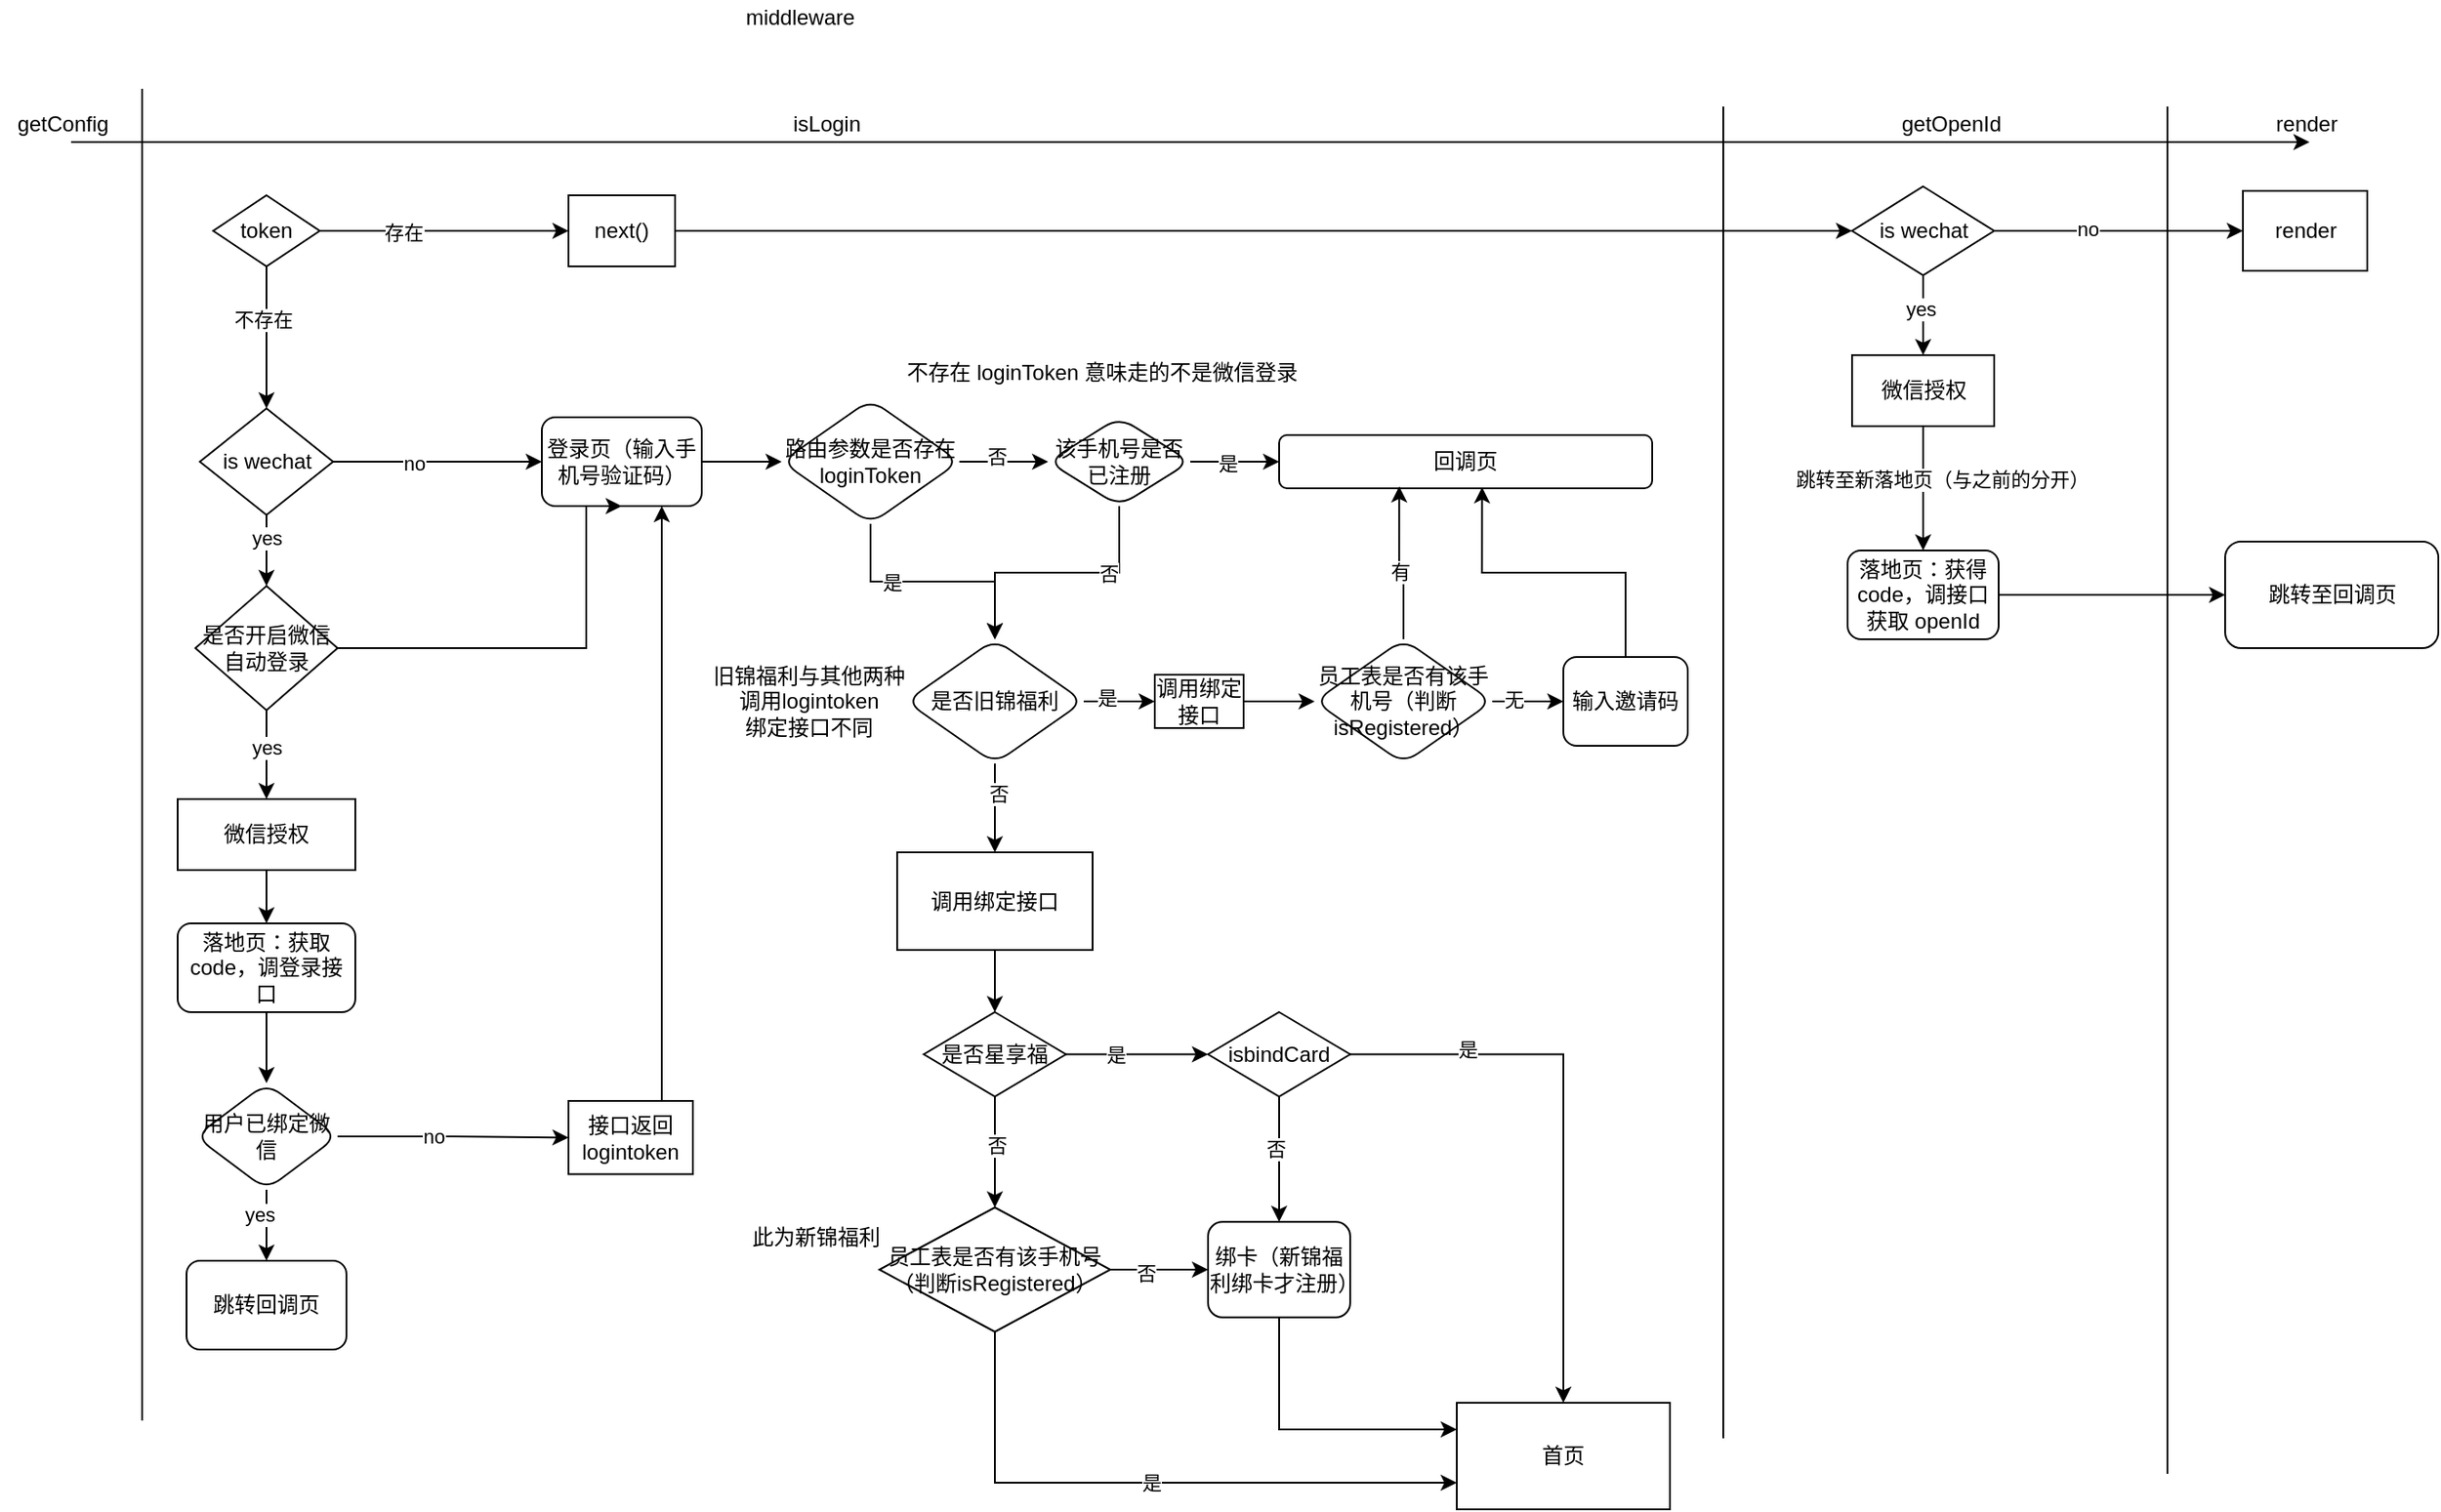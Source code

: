 <mxfile version="17.4.2" type="github">
  <diagram id="xlab_bYAX0tAt7UUZ--Z" name="Page-1">
    <mxGraphModel dx="1426" dy="1970" grid="1" gridSize="10" guides="1" tooltips="1" connect="1" arrows="1" fold="1" page="1" pageScale="1" pageWidth="827" pageHeight="1169" math="0" shadow="0">
      <root>
        <mxCell id="0" />
        <mxCell id="1" parent="0" />
        <mxCell id="5dIMuSYYJlPiqiMUfyQB-1" value="" style="endArrow=classic;html=1;rounded=0;" edge="1" parent="1">
          <mxGeometry width="50" height="50" relative="1" as="geometry">
            <mxPoint x="40" y="40" as="sourcePoint" />
            <mxPoint x="1300" y="40" as="targetPoint" />
          </mxGeometry>
        </mxCell>
        <mxCell id="5dIMuSYYJlPiqiMUfyQB-2" value="" style="endArrow=none;html=1;rounded=0;" edge="1" parent="1">
          <mxGeometry width="50" height="50" relative="1" as="geometry">
            <mxPoint x="80" y="760" as="sourcePoint" />
            <mxPoint x="80" y="10" as="targetPoint" />
          </mxGeometry>
        </mxCell>
        <mxCell id="5dIMuSYYJlPiqiMUfyQB-4" value="" style="endArrow=none;html=1;rounded=0;" edge="1" parent="1">
          <mxGeometry width="50" height="50" relative="1" as="geometry">
            <mxPoint x="970" y="770" as="sourcePoint" />
            <mxPoint x="970" y="20" as="targetPoint" />
          </mxGeometry>
        </mxCell>
        <mxCell id="5dIMuSYYJlPiqiMUfyQB-6" value="" style="endArrow=none;html=1;rounded=0;" edge="1" parent="1">
          <mxGeometry width="50" height="50" relative="1" as="geometry">
            <mxPoint x="1220" y="790" as="sourcePoint" />
            <mxPoint x="1220" y="20" as="targetPoint" />
          </mxGeometry>
        </mxCell>
        <mxCell id="5dIMuSYYJlPiqiMUfyQB-7" value="isLogin" style="text;html=1;align=center;verticalAlign=middle;resizable=0;points=[];autosize=1;strokeColor=none;fillColor=none;" vertex="1" parent="1">
          <mxGeometry x="440" y="20" width="50" height="20" as="geometry" />
        </mxCell>
        <mxCell id="5dIMuSYYJlPiqiMUfyQB-8" value="middleware" style="text;html=1;align=center;verticalAlign=middle;resizable=0;points=[];autosize=1;strokeColor=none;fillColor=none;" vertex="1" parent="1">
          <mxGeometry x="410" y="-40" width="80" height="20" as="geometry" />
        </mxCell>
        <mxCell id="5dIMuSYYJlPiqiMUfyQB-9" value="getConfig" style="text;html=1;align=center;verticalAlign=middle;resizable=0;points=[];autosize=1;strokeColor=none;fillColor=none;" vertex="1" parent="1">
          <mxGeometry y="20" width="70" height="20" as="geometry" />
        </mxCell>
        <mxCell id="5dIMuSYYJlPiqiMUfyQB-10" value="getOpenId" style="text;html=1;align=center;verticalAlign=middle;resizable=0;points=[];autosize=1;strokeColor=none;fillColor=none;" vertex="1" parent="1">
          <mxGeometry x="1062.5" y="20" width="70" height="20" as="geometry" />
        </mxCell>
        <mxCell id="5dIMuSYYJlPiqiMUfyQB-11" value="render" style="text;html=1;align=center;verticalAlign=middle;resizable=0;points=[];autosize=1;strokeColor=none;fillColor=none;" vertex="1" parent="1">
          <mxGeometry x="1272.5" y="20" width="50" height="20" as="geometry" />
        </mxCell>
        <mxCell id="5dIMuSYYJlPiqiMUfyQB-14" value="" style="edgeStyle=orthogonalEdgeStyle;rounded=0;orthogonalLoop=1;jettySize=auto;html=1;" edge="1" parent="1" source="5dIMuSYYJlPiqiMUfyQB-12" target="5dIMuSYYJlPiqiMUfyQB-13">
          <mxGeometry relative="1" as="geometry" />
        </mxCell>
        <mxCell id="5dIMuSYYJlPiqiMUfyQB-15" value="存在" style="edgeLabel;html=1;align=center;verticalAlign=middle;resizable=0;points=[];" vertex="1" connectable="0" parent="5dIMuSYYJlPiqiMUfyQB-14">
          <mxGeometry x="-0.329" y="-1" relative="1" as="geometry">
            <mxPoint as="offset" />
          </mxGeometry>
        </mxCell>
        <mxCell id="5dIMuSYYJlPiqiMUfyQB-29" value="" style="edgeStyle=orthogonalEdgeStyle;rounded=0;orthogonalLoop=1;jettySize=auto;html=1;" edge="1" parent="1" source="5dIMuSYYJlPiqiMUfyQB-12" target="5dIMuSYYJlPiqiMUfyQB-28">
          <mxGeometry relative="1" as="geometry" />
        </mxCell>
        <mxCell id="5dIMuSYYJlPiqiMUfyQB-30" value="不存在" style="edgeLabel;html=1;align=center;verticalAlign=middle;resizable=0;points=[];" vertex="1" connectable="0" parent="5dIMuSYYJlPiqiMUfyQB-29">
          <mxGeometry x="-0.263" y="-2" relative="1" as="geometry">
            <mxPoint as="offset" />
          </mxGeometry>
        </mxCell>
        <mxCell id="5dIMuSYYJlPiqiMUfyQB-12" value="token" style="rhombus;whiteSpace=wrap;html=1;" vertex="1" parent="1">
          <mxGeometry x="120" y="70" width="60" height="40" as="geometry" />
        </mxCell>
        <mxCell id="5dIMuSYYJlPiqiMUfyQB-20" style="edgeStyle=orthogonalEdgeStyle;rounded=0;orthogonalLoop=1;jettySize=auto;html=1;" edge="1" parent="1" source="5dIMuSYYJlPiqiMUfyQB-13" target="5dIMuSYYJlPiqiMUfyQB-16">
          <mxGeometry relative="1" as="geometry" />
        </mxCell>
        <mxCell id="5dIMuSYYJlPiqiMUfyQB-13" value="next()" style="whiteSpace=wrap;html=1;" vertex="1" parent="1">
          <mxGeometry x="320" y="70" width="60" height="40" as="geometry" />
        </mxCell>
        <mxCell id="5dIMuSYYJlPiqiMUfyQB-18" value="" style="edgeStyle=orthogonalEdgeStyle;rounded=0;orthogonalLoop=1;jettySize=auto;html=1;" edge="1" parent="1" source="5dIMuSYYJlPiqiMUfyQB-16" target="5dIMuSYYJlPiqiMUfyQB-17">
          <mxGeometry relative="1" as="geometry" />
        </mxCell>
        <mxCell id="5dIMuSYYJlPiqiMUfyQB-19" value="no" style="edgeLabel;html=1;align=center;verticalAlign=middle;resizable=0;points=[];" vertex="1" connectable="0" parent="5dIMuSYYJlPiqiMUfyQB-18">
          <mxGeometry x="-0.249" y="1" relative="1" as="geometry">
            <mxPoint as="offset" />
          </mxGeometry>
        </mxCell>
        <mxCell id="5dIMuSYYJlPiqiMUfyQB-22" value="" style="edgeStyle=orthogonalEdgeStyle;rounded=0;orthogonalLoop=1;jettySize=auto;html=1;" edge="1" parent="1" source="5dIMuSYYJlPiqiMUfyQB-16" target="5dIMuSYYJlPiqiMUfyQB-21">
          <mxGeometry relative="1" as="geometry" />
        </mxCell>
        <mxCell id="5dIMuSYYJlPiqiMUfyQB-23" value="yes" style="edgeLabel;html=1;align=center;verticalAlign=middle;resizable=0;points=[];" vertex="1" connectable="0" parent="5dIMuSYYJlPiqiMUfyQB-22">
          <mxGeometry x="-0.156" y="-2" relative="1" as="geometry">
            <mxPoint as="offset" />
          </mxGeometry>
        </mxCell>
        <mxCell id="5dIMuSYYJlPiqiMUfyQB-16" value="is wechat" style="rhombus;whiteSpace=wrap;html=1;" vertex="1" parent="1">
          <mxGeometry x="1042.5" y="65" width="80" height="50" as="geometry" />
        </mxCell>
        <mxCell id="5dIMuSYYJlPiqiMUfyQB-17" value="render" style="whiteSpace=wrap;html=1;" vertex="1" parent="1">
          <mxGeometry x="1262.5" y="67.5" width="70" height="45" as="geometry" />
        </mxCell>
        <mxCell id="5dIMuSYYJlPiqiMUfyQB-25" value="" style="edgeStyle=orthogonalEdgeStyle;rounded=0;orthogonalLoop=1;jettySize=auto;html=1;" edge="1" parent="1" source="5dIMuSYYJlPiqiMUfyQB-21" target="5dIMuSYYJlPiqiMUfyQB-24">
          <mxGeometry relative="1" as="geometry" />
        </mxCell>
        <mxCell id="5dIMuSYYJlPiqiMUfyQB-27" value="跳转至新落地页（与之前的分开）" style="edgeLabel;html=1;align=center;verticalAlign=middle;resizable=0;points=[];" vertex="1" connectable="0" parent="5dIMuSYYJlPiqiMUfyQB-25">
          <mxGeometry x="-0.139" y="-1" relative="1" as="geometry">
            <mxPoint x="11" as="offset" />
          </mxGeometry>
        </mxCell>
        <mxCell id="5dIMuSYYJlPiqiMUfyQB-21" value="微信授权" style="rounded=0;whiteSpace=wrap;html=1;" vertex="1" parent="1">
          <mxGeometry x="1042.5" y="160" width="80" height="40" as="geometry" />
        </mxCell>
        <mxCell id="5dIMuSYYJlPiqiMUfyQB-42" value="" style="edgeStyle=orthogonalEdgeStyle;rounded=0;orthogonalLoop=1;jettySize=auto;html=1;" edge="1" parent="1" source="5dIMuSYYJlPiqiMUfyQB-24" target="5dIMuSYYJlPiqiMUfyQB-41">
          <mxGeometry relative="1" as="geometry" />
        </mxCell>
        <mxCell id="5dIMuSYYJlPiqiMUfyQB-24" value="落地页：获得 code，调接口获取 openId" style="rounded=1;whiteSpace=wrap;html=1;" vertex="1" parent="1">
          <mxGeometry x="1040" y="270" width="85" height="50" as="geometry" />
        </mxCell>
        <mxCell id="5dIMuSYYJlPiqiMUfyQB-32" value="" style="edgeStyle=orthogonalEdgeStyle;rounded=0;orthogonalLoop=1;jettySize=auto;html=1;" edge="1" parent="1" source="5dIMuSYYJlPiqiMUfyQB-28" target="5dIMuSYYJlPiqiMUfyQB-31">
          <mxGeometry relative="1" as="geometry" />
        </mxCell>
        <mxCell id="5dIMuSYYJlPiqiMUfyQB-33" value="no" style="edgeLabel;html=1;align=center;verticalAlign=middle;resizable=0;points=[];" vertex="1" connectable="0" parent="5dIMuSYYJlPiqiMUfyQB-32">
          <mxGeometry x="-0.23" y="-1" relative="1" as="geometry">
            <mxPoint as="offset" />
          </mxGeometry>
        </mxCell>
        <mxCell id="5dIMuSYYJlPiqiMUfyQB-35" value="" style="edgeStyle=orthogonalEdgeStyle;rounded=0;orthogonalLoop=1;jettySize=auto;html=1;" edge="1" parent="1" source="5dIMuSYYJlPiqiMUfyQB-28" target="5dIMuSYYJlPiqiMUfyQB-34">
          <mxGeometry relative="1" as="geometry" />
        </mxCell>
        <mxCell id="5dIMuSYYJlPiqiMUfyQB-36" value="yes" style="edgeLabel;html=1;align=center;verticalAlign=middle;resizable=0;points=[];" vertex="1" connectable="0" parent="5dIMuSYYJlPiqiMUfyQB-35">
          <mxGeometry x="-0.341" relative="1" as="geometry">
            <mxPoint as="offset" />
          </mxGeometry>
        </mxCell>
        <mxCell id="5dIMuSYYJlPiqiMUfyQB-28" value="is wechat" style="rhombus;whiteSpace=wrap;html=1;" vertex="1" parent="1">
          <mxGeometry x="112.5" y="190" width="75" height="60" as="geometry" />
        </mxCell>
        <mxCell id="5dIMuSYYJlPiqiMUfyQB-58" value="" style="edgeStyle=orthogonalEdgeStyle;rounded=0;orthogonalLoop=1;jettySize=auto;html=1;" edge="1" parent="1" source="5dIMuSYYJlPiqiMUfyQB-31" target="5dIMuSYYJlPiqiMUfyQB-57">
          <mxGeometry relative="1" as="geometry" />
        </mxCell>
        <mxCell id="5dIMuSYYJlPiqiMUfyQB-31" value="登录页（输入手机号验证码）" style="whiteSpace=wrap;html=1;rounded=1;" vertex="1" parent="1">
          <mxGeometry x="305" y="195" width="90" height="50" as="geometry" />
        </mxCell>
        <mxCell id="5dIMuSYYJlPiqiMUfyQB-40" style="edgeStyle=orthogonalEdgeStyle;rounded=0;orthogonalLoop=1;jettySize=auto;html=1;exitX=1;exitY=0.5;exitDx=0;exitDy=0;entryX=0.5;entryY=1;entryDx=0;entryDy=0;" edge="1" parent="1" source="5dIMuSYYJlPiqiMUfyQB-34" target="5dIMuSYYJlPiqiMUfyQB-31">
          <mxGeometry relative="1" as="geometry">
            <Array as="points">
              <mxPoint x="330" y="325" />
              <mxPoint x="330" y="245" />
            </Array>
          </mxGeometry>
        </mxCell>
        <mxCell id="5dIMuSYYJlPiqiMUfyQB-45" value="" style="edgeStyle=orthogonalEdgeStyle;rounded=0;orthogonalLoop=1;jettySize=auto;html=1;" edge="1" parent="1" source="5dIMuSYYJlPiqiMUfyQB-34" target="5dIMuSYYJlPiqiMUfyQB-44">
          <mxGeometry relative="1" as="geometry" />
        </mxCell>
        <mxCell id="5dIMuSYYJlPiqiMUfyQB-46" value="yes" style="edgeLabel;html=1;align=center;verticalAlign=middle;resizable=0;points=[];" vertex="1" connectable="0" parent="5dIMuSYYJlPiqiMUfyQB-45">
          <mxGeometry x="-0.162" relative="1" as="geometry">
            <mxPoint as="offset" />
          </mxGeometry>
        </mxCell>
        <mxCell id="5dIMuSYYJlPiqiMUfyQB-34" value="是否开启微信自动登录" style="rhombus;whiteSpace=wrap;html=1;" vertex="1" parent="1">
          <mxGeometry x="110" y="290" width="80" height="70" as="geometry" />
        </mxCell>
        <mxCell id="5dIMuSYYJlPiqiMUfyQB-41" value="跳转至回调页" style="whiteSpace=wrap;html=1;rounded=1;" vertex="1" parent="1">
          <mxGeometry x="1252.5" y="265" width="120" height="60" as="geometry" />
        </mxCell>
        <mxCell id="5dIMuSYYJlPiqiMUfyQB-48" value="" style="edgeStyle=orthogonalEdgeStyle;rounded=0;orthogonalLoop=1;jettySize=auto;html=1;" edge="1" parent="1" source="5dIMuSYYJlPiqiMUfyQB-44" target="5dIMuSYYJlPiqiMUfyQB-47">
          <mxGeometry relative="1" as="geometry" />
        </mxCell>
        <mxCell id="5dIMuSYYJlPiqiMUfyQB-44" value="微信授权" style="whiteSpace=wrap;html=1;" vertex="1" parent="1">
          <mxGeometry x="100" y="410" width="100" height="40" as="geometry" />
        </mxCell>
        <mxCell id="5dIMuSYYJlPiqiMUfyQB-52" value="" style="edgeStyle=orthogonalEdgeStyle;rounded=0;orthogonalLoop=1;jettySize=auto;html=1;" edge="1" parent="1" source="5dIMuSYYJlPiqiMUfyQB-47" target="5dIMuSYYJlPiqiMUfyQB-51">
          <mxGeometry relative="1" as="geometry" />
        </mxCell>
        <mxCell id="5dIMuSYYJlPiqiMUfyQB-47" value="落地页：获取 code，调登录接口" style="rounded=1;whiteSpace=wrap;html=1;" vertex="1" parent="1">
          <mxGeometry x="100" y="480" width="100" height="50" as="geometry" />
        </mxCell>
        <mxCell id="5dIMuSYYJlPiqiMUfyQB-55" value="" style="edgeStyle=orthogonalEdgeStyle;rounded=0;orthogonalLoop=1;jettySize=auto;html=1;" edge="1" parent="1" source="5dIMuSYYJlPiqiMUfyQB-51" target="5dIMuSYYJlPiqiMUfyQB-54">
          <mxGeometry relative="1" as="geometry" />
        </mxCell>
        <mxCell id="5dIMuSYYJlPiqiMUfyQB-56" value="no" style="edgeLabel;html=1;align=center;verticalAlign=middle;resizable=0;points=[];" vertex="1" connectable="0" parent="5dIMuSYYJlPiqiMUfyQB-55">
          <mxGeometry x="-0.17" relative="1" as="geometry">
            <mxPoint as="offset" />
          </mxGeometry>
        </mxCell>
        <mxCell id="5dIMuSYYJlPiqiMUfyQB-63" value="" style="edgeStyle=orthogonalEdgeStyle;rounded=0;orthogonalLoop=1;jettySize=auto;html=1;" edge="1" parent="1" source="5dIMuSYYJlPiqiMUfyQB-51" target="5dIMuSYYJlPiqiMUfyQB-62">
          <mxGeometry relative="1" as="geometry" />
        </mxCell>
        <mxCell id="5dIMuSYYJlPiqiMUfyQB-64" value="yes" style="edgeLabel;html=1;align=center;verticalAlign=middle;resizable=0;points=[];" vertex="1" connectable="0" parent="5dIMuSYYJlPiqiMUfyQB-63">
          <mxGeometry x="-0.304" y="-4" relative="1" as="geometry">
            <mxPoint as="offset" />
          </mxGeometry>
        </mxCell>
        <mxCell id="5dIMuSYYJlPiqiMUfyQB-51" value="用户已绑定微信" style="rhombus;whiteSpace=wrap;html=1;rounded=1;" vertex="1" parent="1">
          <mxGeometry x="110" y="570" width="80" height="60" as="geometry" />
        </mxCell>
        <mxCell id="5dIMuSYYJlPiqiMUfyQB-67" style="edgeStyle=orthogonalEdgeStyle;rounded=0;orthogonalLoop=1;jettySize=auto;html=1;exitX=0.75;exitY=0;exitDx=0;exitDy=0;entryX=0.75;entryY=1;entryDx=0;entryDy=0;" edge="1" parent="1" source="5dIMuSYYJlPiqiMUfyQB-54" target="5dIMuSYYJlPiqiMUfyQB-31">
          <mxGeometry relative="1" as="geometry" />
        </mxCell>
        <mxCell id="5dIMuSYYJlPiqiMUfyQB-54" value="接口返回 logintoken" style="whiteSpace=wrap;html=1;rounded=0;" vertex="1" parent="1">
          <mxGeometry x="320" y="580" width="70" height="41.25" as="geometry" />
        </mxCell>
        <mxCell id="5dIMuSYYJlPiqiMUfyQB-70" value="" style="edgeStyle=orthogonalEdgeStyle;rounded=0;orthogonalLoop=1;jettySize=auto;html=1;" edge="1" parent="1" source="5dIMuSYYJlPiqiMUfyQB-57" target="5dIMuSYYJlPiqiMUfyQB-69">
          <mxGeometry relative="1" as="geometry" />
        </mxCell>
        <mxCell id="5dIMuSYYJlPiqiMUfyQB-71" value="否" style="edgeLabel;html=1;align=center;verticalAlign=middle;resizable=0;points=[];" vertex="1" connectable="0" parent="5dIMuSYYJlPiqiMUfyQB-70">
          <mxGeometry x="-0.185" y="3" relative="1" as="geometry">
            <mxPoint as="offset" />
          </mxGeometry>
        </mxCell>
        <mxCell id="5dIMuSYYJlPiqiMUfyQB-77" value="" style="edgeStyle=orthogonalEdgeStyle;rounded=0;orthogonalLoop=1;jettySize=auto;html=1;" edge="1" parent="1" source="5dIMuSYYJlPiqiMUfyQB-57" target="5dIMuSYYJlPiqiMUfyQB-76">
          <mxGeometry relative="1" as="geometry" />
        </mxCell>
        <mxCell id="5dIMuSYYJlPiqiMUfyQB-80" value="是" style="edgeLabel;html=1;align=center;verticalAlign=middle;resizable=0;points=[];" vertex="1" connectable="0" parent="5dIMuSYYJlPiqiMUfyQB-77">
          <mxGeometry x="-0.344" relative="1" as="geometry">
            <mxPoint as="offset" />
          </mxGeometry>
        </mxCell>
        <mxCell id="5dIMuSYYJlPiqiMUfyQB-57" value="路由参数是否存在 loginToken" style="rhombus;whiteSpace=wrap;html=1;rounded=1;" vertex="1" parent="1">
          <mxGeometry x="440" y="185" width="100" height="70" as="geometry" />
        </mxCell>
        <mxCell id="5dIMuSYYJlPiqiMUfyQB-62" value="&lt;span&gt;跳转回调页&lt;/span&gt;" style="rounded=1;whiteSpace=wrap;html=1;" vertex="1" parent="1">
          <mxGeometry x="105" y="670" width="90" height="50" as="geometry" />
        </mxCell>
        <mxCell id="5dIMuSYYJlPiqiMUfyQB-74" value="" style="edgeStyle=orthogonalEdgeStyle;rounded=0;orthogonalLoop=1;jettySize=auto;html=1;" edge="1" parent="1" source="5dIMuSYYJlPiqiMUfyQB-69" target="5dIMuSYYJlPiqiMUfyQB-73">
          <mxGeometry relative="1" as="geometry" />
        </mxCell>
        <mxCell id="5dIMuSYYJlPiqiMUfyQB-75" value="是" style="edgeLabel;html=1;align=center;verticalAlign=middle;resizable=0;points=[];" vertex="1" connectable="0" parent="5dIMuSYYJlPiqiMUfyQB-74">
          <mxGeometry x="-0.164" y="-1" relative="1" as="geometry">
            <mxPoint as="offset" />
          </mxGeometry>
        </mxCell>
        <mxCell id="5dIMuSYYJlPiqiMUfyQB-78" value="" style="edgeStyle=orthogonalEdgeStyle;rounded=0;orthogonalLoop=1;jettySize=auto;html=1;" edge="1" parent="1" source="5dIMuSYYJlPiqiMUfyQB-69" target="5dIMuSYYJlPiqiMUfyQB-76">
          <mxGeometry relative="1" as="geometry" />
        </mxCell>
        <mxCell id="5dIMuSYYJlPiqiMUfyQB-79" value="否" style="edgeLabel;html=1;align=center;verticalAlign=middle;resizable=0;points=[];" vertex="1" connectable="0" parent="5dIMuSYYJlPiqiMUfyQB-78">
          <mxGeometry x="-0.398" relative="1" as="geometry">
            <mxPoint as="offset" />
          </mxGeometry>
        </mxCell>
        <mxCell id="5dIMuSYYJlPiqiMUfyQB-69" value="该手机号是否已注册" style="rhombus;whiteSpace=wrap;html=1;rounded=1;" vertex="1" parent="1">
          <mxGeometry x="590" y="195" width="80" height="50" as="geometry" />
        </mxCell>
        <mxCell id="5dIMuSYYJlPiqiMUfyQB-72" value="不存在 loginToken 意味走的不是微信登录" style="text;html=1;align=center;verticalAlign=middle;resizable=0;points=[];autosize=1;strokeColor=none;fillColor=none;" vertex="1" parent="1">
          <mxGeometry x="500" y="160" width="240" height="20" as="geometry" />
        </mxCell>
        <mxCell id="5dIMuSYYJlPiqiMUfyQB-73" value="回调页" style="whiteSpace=wrap;html=1;rounded=1;" vertex="1" parent="1">
          <mxGeometry x="720" y="205" width="210" height="30" as="geometry" />
        </mxCell>
        <mxCell id="5dIMuSYYJlPiqiMUfyQB-92" value="" style="edgeStyle=orthogonalEdgeStyle;rounded=0;orthogonalLoop=1;jettySize=auto;html=1;" edge="1" parent="1" source="5dIMuSYYJlPiqiMUfyQB-76" target="5dIMuSYYJlPiqiMUfyQB-91">
          <mxGeometry relative="1" as="geometry" />
        </mxCell>
        <mxCell id="5dIMuSYYJlPiqiMUfyQB-98" value="否" style="edgeLabel;html=1;align=center;verticalAlign=middle;resizable=0;points=[];" vertex="1" connectable="0" parent="5dIMuSYYJlPiqiMUfyQB-92">
          <mxGeometry x="-0.335" y="2" relative="1" as="geometry">
            <mxPoint as="offset" />
          </mxGeometry>
        </mxCell>
        <mxCell id="5dIMuSYYJlPiqiMUfyQB-94" value="" style="edgeStyle=orthogonalEdgeStyle;rounded=0;orthogonalLoop=1;jettySize=auto;html=1;" edge="1" parent="1" source="5dIMuSYYJlPiqiMUfyQB-76" target="5dIMuSYYJlPiqiMUfyQB-93">
          <mxGeometry relative="1" as="geometry" />
        </mxCell>
        <mxCell id="5dIMuSYYJlPiqiMUfyQB-96" value="是" style="edgeLabel;html=1;align=center;verticalAlign=middle;resizable=0;points=[];" vertex="1" connectable="0" parent="5dIMuSYYJlPiqiMUfyQB-94">
          <mxGeometry x="-0.345" y="2" relative="1" as="geometry">
            <mxPoint as="offset" />
          </mxGeometry>
        </mxCell>
        <mxCell id="5dIMuSYYJlPiqiMUfyQB-76" value="是否旧锦福利" style="rhombus;whiteSpace=wrap;html=1;rounded=1;" vertex="1" parent="1">
          <mxGeometry x="510" y="320" width="100" height="70" as="geometry" />
        </mxCell>
        <mxCell id="5dIMuSYYJlPiqiMUfyQB-83" value="" style="edgeStyle=orthogonalEdgeStyle;rounded=0;orthogonalLoop=1;jettySize=auto;html=1;entryX=0.322;entryY=0.964;entryDx=0;entryDy=0;entryPerimeter=0;" edge="1" parent="1" source="5dIMuSYYJlPiqiMUfyQB-81" target="5dIMuSYYJlPiqiMUfyQB-73">
          <mxGeometry relative="1" as="geometry">
            <mxPoint x="790" y="240" as="targetPoint" />
          </mxGeometry>
        </mxCell>
        <mxCell id="5dIMuSYYJlPiqiMUfyQB-84" value="有" style="edgeLabel;html=1;align=center;verticalAlign=middle;resizable=0;points=[];" vertex="1" connectable="0" parent="5dIMuSYYJlPiqiMUfyQB-83">
          <mxGeometry x="-0.129" y="2" relative="1" as="geometry">
            <mxPoint as="offset" />
          </mxGeometry>
        </mxCell>
        <mxCell id="5dIMuSYYJlPiqiMUfyQB-86" value="" style="edgeStyle=orthogonalEdgeStyle;rounded=0;orthogonalLoop=1;jettySize=auto;html=1;" edge="1" parent="1" source="5dIMuSYYJlPiqiMUfyQB-81" target="5dIMuSYYJlPiqiMUfyQB-85">
          <mxGeometry relative="1" as="geometry" />
        </mxCell>
        <mxCell id="5dIMuSYYJlPiqiMUfyQB-88" value="无" style="edgeLabel;html=1;align=center;verticalAlign=middle;resizable=0;points=[];" vertex="1" connectable="0" parent="5dIMuSYYJlPiqiMUfyQB-86">
          <mxGeometry x="-0.417" y="1" relative="1" as="geometry">
            <mxPoint as="offset" />
          </mxGeometry>
        </mxCell>
        <mxCell id="5dIMuSYYJlPiqiMUfyQB-81" value="员工表是否有该手机号（判断isRegistered）" style="rhombus;whiteSpace=wrap;html=1;rounded=1;" vertex="1" parent="1">
          <mxGeometry x="740" y="320" width="100" height="70" as="geometry" />
        </mxCell>
        <mxCell id="5dIMuSYYJlPiqiMUfyQB-87" style="edgeStyle=orthogonalEdgeStyle;rounded=0;orthogonalLoop=1;jettySize=auto;html=1;entryX=0.544;entryY=0.978;entryDx=0;entryDy=0;entryPerimeter=0;" edge="1" parent="1" source="5dIMuSYYJlPiqiMUfyQB-85" target="5dIMuSYYJlPiqiMUfyQB-73">
          <mxGeometry relative="1" as="geometry">
            <mxPoint x="862" y="250" as="targetPoint" />
          </mxGeometry>
        </mxCell>
        <mxCell id="5dIMuSYYJlPiqiMUfyQB-85" value="输入邀请码" style="whiteSpace=wrap;html=1;rounded=1;" vertex="1" parent="1">
          <mxGeometry x="880" y="330" width="70" height="50" as="geometry" />
        </mxCell>
        <mxCell id="5dIMuSYYJlPiqiMUfyQB-90" value="旧锦福利与其他两种&lt;br&gt;调用logintoken &lt;br&gt;绑定接口不同" style="text;html=1;align=center;verticalAlign=middle;resizable=0;points=[];autosize=1;strokeColor=none;fillColor=none;" vertex="1" parent="1">
          <mxGeometry x="395" y="330" width="120" height="50" as="geometry" />
        </mxCell>
        <mxCell id="5dIMuSYYJlPiqiMUfyQB-100" value="" style="edgeStyle=orthogonalEdgeStyle;rounded=0;orthogonalLoop=1;jettySize=auto;html=1;" edge="1" parent="1" source="5dIMuSYYJlPiqiMUfyQB-91" target="5dIMuSYYJlPiqiMUfyQB-99">
          <mxGeometry relative="1" as="geometry" />
        </mxCell>
        <mxCell id="5dIMuSYYJlPiqiMUfyQB-91" value="&lt;span&gt;调用绑定接口&lt;/span&gt;" style="whiteSpace=wrap;html=1;rounded=0;" vertex="1" parent="1">
          <mxGeometry x="505" y="440" width="110" height="55" as="geometry" />
        </mxCell>
        <mxCell id="5dIMuSYYJlPiqiMUfyQB-97" value="" style="edgeStyle=orthogonalEdgeStyle;rounded=0;orthogonalLoop=1;jettySize=auto;html=1;" edge="1" parent="1" source="5dIMuSYYJlPiqiMUfyQB-93" target="5dIMuSYYJlPiqiMUfyQB-81">
          <mxGeometry relative="1" as="geometry" />
        </mxCell>
        <mxCell id="5dIMuSYYJlPiqiMUfyQB-93" value="调用绑定接口" style="whiteSpace=wrap;html=1;rounded=0;" vertex="1" parent="1">
          <mxGeometry x="650" y="340" width="50" height="30" as="geometry" />
        </mxCell>
        <mxCell id="5dIMuSYYJlPiqiMUfyQB-102" value="" style="edgeStyle=orthogonalEdgeStyle;rounded=0;orthogonalLoop=1;jettySize=auto;html=1;" edge="1" parent="1" source="5dIMuSYYJlPiqiMUfyQB-99" target="5dIMuSYYJlPiqiMUfyQB-101">
          <mxGeometry relative="1" as="geometry" />
        </mxCell>
        <mxCell id="5dIMuSYYJlPiqiMUfyQB-118" value="是" style="edgeLabel;html=1;align=center;verticalAlign=middle;resizable=0;points=[];" vertex="1" connectable="0" parent="5dIMuSYYJlPiqiMUfyQB-102">
          <mxGeometry x="-0.309" relative="1" as="geometry">
            <mxPoint as="offset" />
          </mxGeometry>
        </mxCell>
        <mxCell id="5dIMuSYYJlPiqiMUfyQB-109" value="" style="edgeStyle=orthogonalEdgeStyle;rounded=0;orthogonalLoop=1;jettySize=auto;html=1;" edge="1" parent="1" source="5dIMuSYYJlPiqiMUfyQB-99" target="5dIMuSYYJlPiqiMUfyQB-108">
          <mxGeometry relative="1" as="geometry" />
        </mxCell>
        <mxCell id="5dIMuSYYJlPiqiMUfyQB-119" value="否" style="edgeLabel;html=1;align=center;verticalAlign=middle;resizable=0;points=[];" vertex="1" connectable="0" parent="5dIMuSYYJlPiqiMUfyQB-109">
          <mxGeometry x="-0.126" y="1" relative="1" as="geometry">
            <mxPoint as="offset" />
          </mxGeometry>
        </mxCell>
        <mxCell id="5dIMuSYYJlPiqiMUfyQB-99" value="是否星享福" style="rhombus;whiteSpace=wrap;html=1;rounded=0;" vertex="1" parent="1">
          <mxGeometry x="520" y="530" width="80" height="47.5" as="geometry" />
        </mxCell>
        <mxCell id="5dIMuSYYJlPiqiMUfyQB-104" value="" style="edgeStyle=orthogonalEdgeStyle;rounded=0;orthogonalLoop=1;jettySize=auto;html=1;" edge="1" parent="1" source="5dIMuSYYJlPiqiMUfyQB-101" target="5dIMuSYYJlPiqiMUfyQB-103">
          <mxGeometry relative="1" as="geometry" />
        </mxCell>
        <mxCell id="5dIMuSYYJlPiqiMUfyQB-105" value="否" style="edgeLabel;html=1;align=center;verticalAlign=middle;resizable=0;points=[];" vertex="1" connectable="0" parent="5dIMuSYYJlPiqiMUfyQB-104">
          <mxGeometry x="-0.176" y="-2" relative="1" as="geometry">
            <mxPoint as="offset" />
          </mxGeometry>
        </mxCell>
        <mxCell id="5dIMuSYYJlPiqiMUfyQB-116" value="" style="edgeStyle=orthogonalEdgeStyle;rounded=0;orthogonalLoop=1;jettySize=auto;html=1;" edge="1" parent="1" source="5dIMuSYYJlPiqiMUfyQB-101" target="5dIMuSYYJlPiqiMUfyQB-115">
          <mxGeometry relative="1" as="geometry" />
        </mxCell>
        <mxCell id="5dIMuSYYJlPiqiMUfyQB-117" value="是" style="edgeLabel;html=1;align=center;verticalAlign=middle;resizable=0;points=[];" vertex="1" connectable="0" parent="5dIMuSYYJlPiqiMUfyQB-116">
          <mxGeometry x="-0.584" y="3" relative="1" as="geometry">
            <mxPoint as="offset" />
          </mxGeometry>
        </mxCell>
        <mxCell id="5dIMuSYYJlPiqiMUfyQB-101" value="isbindCard" style="rhombus;whiteSpace=wrap;html=1;rounded=0;" vertex="1" parent="1">
          <mxGeometry x="680" y="530" width="80" height="47.5" as="geometry" />
        </mxCell>
        <mxCell id="5dIMuSYYJlPiqiMUfyQB-122" style="edgeStyle=orthogonalEdgeStyle;rounded=0;orthogonalLoop=1;jettySize=auto;html=1;exitX=0.5;exitY=1;exitDx=0;exitDy=0;entryX=0;entryY=0.25;entryDx=0;entryDy=0;" edge="1" parent="1" source="5dIMuSYYJlPiqiMUfyQB-103" target="5dIMuSYYJlPiqiMUfyQB-115">
          <mxGeometry relative="1" as="geometry" />
        </mxCell>
        <mxCell id="5dIMuSYYJlPiqiMUfyQB-103" value="绑卡（新锦福利绑卡才注册）" style="rounded=1;whiteSpace=wrap;html=1;" vertex="1" parent="1">
          <mxGeometry x="680" y="648.12" width="80" height="53.75" as="geometry" />
        </mxCell>
        <mxCell id="5dIMuSYYJlPiqiMUfyQB-111" value="" style="edgeStyle=orthogonalEdgeStyle;rounded=0;orthogonalLoop=1;jettySize=auto;html=1;" edge="1" parent="1" source="5dIMuSYYJlPiqiMUfyQB-108" target="5dIMuSYYJlPiqiMUfyQB-103">
          <mxGeometry relative="1" as="geometry" />
        </mxCell>
        <mxCell id="5dIMuSYYJlPiqiMUfyQB-112" value="否" style="edgeLabel;html=1;align=center;verticalAlign=middle;resizable=0;points=[];" vertex="1" connectable="0" parent="5dIMuSYYJlPiqiMUfyQB-111">
          <mxGeometry x="-0.276" y="-2" relative="1" as="geometry">
            <mxPoint as="offset" />
          </mxGeometry>
        </mxCell>
        <mxCell id="5dIMuSYYJlPiqiMUfyQB-123" value="是" style="edgeStyle=orthogonalEdgeStyle;rounded=0;orthogonalLoop=1;jettySize=auto;html=1;exitX=0.5;exitY=1;exitDx=0;exitDy=0;entryX=0;entryY=0.75;entryDx=0;entryDy=0;" edge="1" parent="1" source="5dIMuSYYJlPiqiMUfyQB-108" target="5dIMuSYYJlPiqiMUfyQB-115">
          <mxGeometry relative="1" as="geometry" />
        </mxCell>
        <mxCell id="5dIMuSYYJlPiqiMUfyQB-108" value="员工表是否有该手机号（判断isRegistered）" style="rhombus;whiteSpace=wrap;html=1;rounded=0;" vertex="1" parent="1">
          <mxGeometry x="495" y="640" width="130" height="70" as="geometry" />
        </mxCell>
        <mxCell id="5dIMuSYYJlPiqiMUfyQB-110" value="此为新锦福利" style="text;html=1;align=center;verticalAlign=middle;resizable=0;points=[];autosize=1;strokeColor=none;fillColor=none;" vertex="1" parent="1">
          <mxGeometry x="414" y="646.88" width="90" height="20" as="geometry" />
        </mxCell>
        <mxCell id="5dIMuSYYJlPiqiMUfyQB-115" value="首页" style="whiteSpace=wrap;html=1;rounded=0;" vertex="1" parent="1">
          <mxGeometry x="820" y="750" width="120" height="60" as="geometry" />
        </mxCell>
      </root>
    </mxGraphModel>
  </diagram>
</mxfile>
